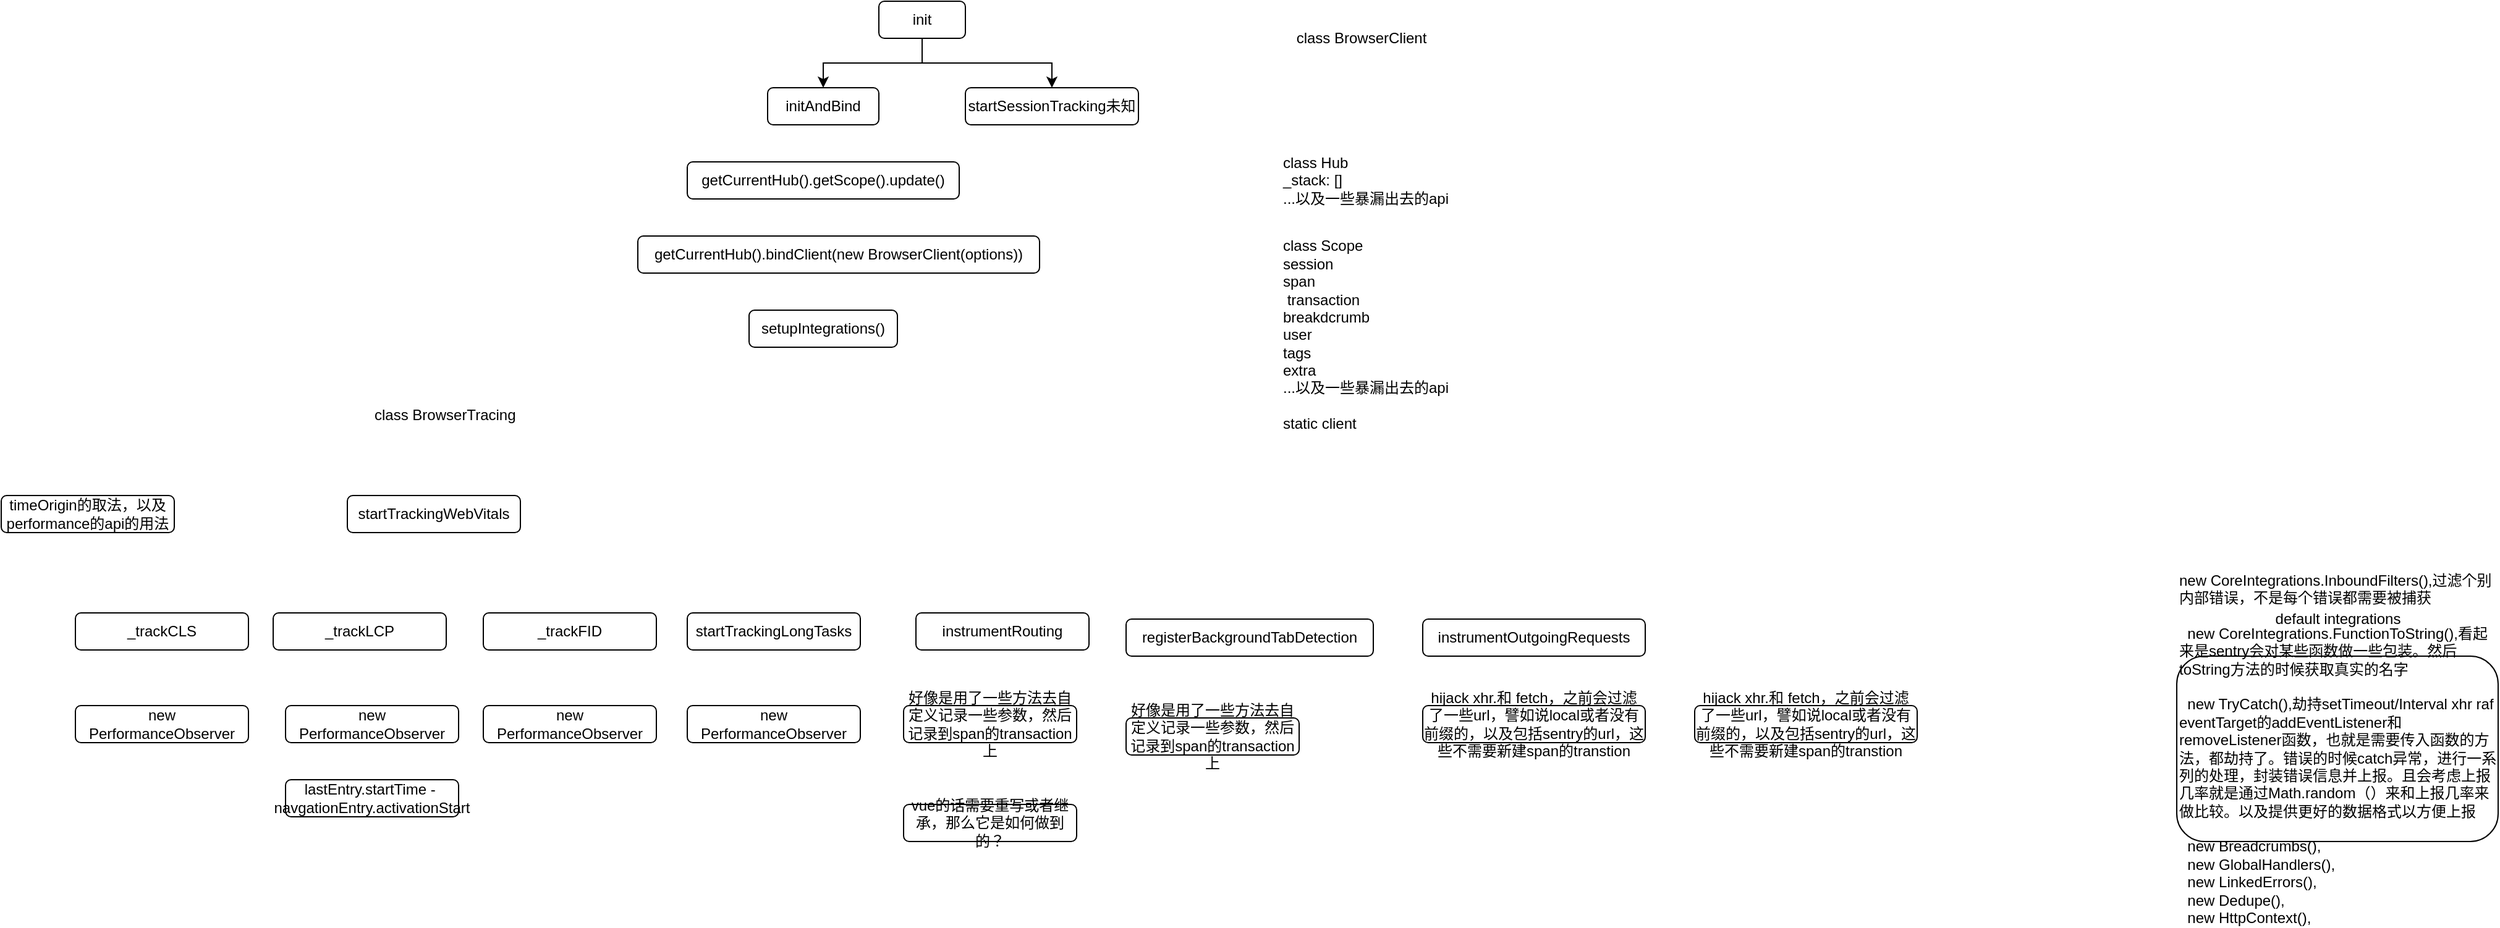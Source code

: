 <mxfile version="20.5.1" type="github">
  <diagram id="S6Es-kQb0I0hB4wbNMsK" name="第 1 页">
    <mxGraphModel dx="1613" dy="625" grid="1" gridSize="10" guides="1" tooltips="1" connect="1" arrows="0" fold="1" page="1" pageScale="1" pageWidth="827" pageHeight="1169" math="0" shadow="0">
      <root>
        <mxCell id="0" />
        <mxCell id="1" parent="0" />
        <mxCell id="4JxSbWImmoZFP9Ur36Un-6" style="edgeStyle=orthogonalEdgeStyle;rounded=0;orthogonalLoop=1;jettySize=auto;html=1;exitX=0.5;exitY=1;exitDx=0;exitDy=0;entryX=0.5;entryY=0;entryDx=0;entryDy=0;" parent="1" source="4JxSbWImmoZFP9Ur36Un-2" target="4JxSbWImmoZFP9Ur36Un-4" edge="1">
          <mxGeometry relative="1" as="geometry" />
        </mxCell>
        <mxCell id="4JxSbWImmoZFP9Ur36Un-7" style="edgeStyle=orthogonalEdgeStyle;rounded=0;orthogonalLoop=1;jettySize=auto;html=1;exitX=0.5;exitY=1;exitDx=0;exitDy=0;entryX=0.5;entryY=0;entryDx=0;entryDy=0;" parent="1" source="4JxSbWImmoZFP9Ur36Un-2" target="4JxSbWImmoZFP9Ur36Un-5" edge="1">
          <mxGeometry relative="1" as="geometry" />
        </mxCell>
        <mxCell id="4JxSbWImmoZFP9Ur36Un-2" value="init" style="rounded=1;whiteSpace=wrap;html=1;" parent="1" vertex="1">
          <mxGeometry x="280" y="60" width="70" height="30" as="geometry" />
        </mxCell>
        <mxCell id="4JxSbWImmoZFP9Ur36Un-4" value="initAndBind" style="rounded=1;whiteSpace=wrap;html=1;" parent="1" vertex="1">
          <mxGeometry x="190" y="130" width="90" height="30" as="geometry" />
        </mxCell>
        <mxCell id="4JxSbWImmoZFP9Ur36Un-5" value="startSessionTracking未知" style="rounded=1;whiteSpace=wrap;html=1;" parent="1" vertex="1">
          <mxGeometry x="350" y="130" width="140" height="30" as="geometry" />
        </mxCell>
        <mxCell id="4JxSbWImmoZFP9Ur36Un-8" value="getCurrentHub().getScope().update()" style="rounded=1;whiteSpace=wrap;html=1;" parent="1" vertex="1">
          <mxGeometry x="125" y="190" width="220" height="30" as="geometry" />
        </mxCell>
        <mxCell id="4JxSbWImmoZFP9Ur36Un-9" value="getCurrentHub().bindClient(new BrowserClient(options))" style="rounded=1;whiteSpace=wrap;html=1;" parent="1" vertex="1">
          <mxGeometry x="85" y="250" width="325" height="30" as="geometry" />
        </mxCell>
        <mxCell id="4JxSbWImmoZFP9Ur36Un-10" value="class BrowserClient" style="text;html=1;align=center;verticalAlign=middle;resizable=0;points=[];autosize=1;strokeColor=none;fillColor=none;" parent="1" vertex="1">
          <mxGeometry x="605" y="75" width="130" height="30" as="geometry" />
        </mxCell>
        <mxCell id="4JxSbWImmoZFP9Ur36Un-11" value="class Hub&lt;br&gt;_stack: []&lt;br&gt;...以及一些暴漏出去的api" style="text;html=1;align=left;verticalAlign=middle;resizable=0;points=[];autosize=1;strokeColor=none;fillColor=none;" parent="1" vertex="1">
          <mxGeometry x="605" y="175" width="160" height="60" as="geometry" />
        </mxCell>
        <mxCell id="4JxSbWImmoZFP9Ur36Un-12" value="class Scope&lt;br&gt;session&lt;br&gt;&lt;div style=&quot;&quot;&gt;span&lt;/div&gt;&lt;div style=&quot;&quot;&gt;&lt;span style=&quot;white-space: pre;&quot;&gt;	&lt;/span&gt;transaction&lt;br&gt;&lt;/div&gt;&lt;div style=&quot;&quot;&gt;breakdcrumb&lt;/div&gt;&lt;div style=&quot;&quot;&gt;user&lt;/div&gt;&lt;div style=&quot;&quot;&gt;tags&lt;/div&gt;&lt;div style=&quot;&quot;&gt;extra&lt;/div&gt;&lt;div style=&quot;&quot;&gt;...以及一些暴漏出去的api&lt;/div&gt;&lt;div style=&quot;&quot;&gt;&lt;br&gt;&lt;/div&gt;&lt;div style=&quot;&quot;&gt;static client&lt;/div&gt;" style="text;html=1;align=left;verticalAlign=middle;resizable=0;points=[];autosize=1;strokeColor=none;fillColor=none;" parent="1" vertex="1">
          <mxGeometry x="605" y="245" width="160" height="170" as="geometry" />
        </mxCell>
        <mxCell id="4JxSbWImmoZFP9Ur36Un-14" value="&lt;span style=&quot;&quot;&gt;setupIntegrations()&lt;/span&gt;" style="rounded=1;whiteSpace=wrap;html=1;" parent="1" vertex="1">
          <mxGeometry x="175" y="310" width="120" height="30" as="geometry" />
        </mxCell>
        <mxCell id="4JxSbWImmoZFP9Ur36Un-15" value="class BrowserTracing" style="text;html=1;align=left;verticalAlign=middle;resizable=0;points=[];autosize=1;strokeColor=none;fillColor=none;" parent="1" vertex="1">
          <mxGeometry x="-130" y="380" width="140" height="30" as="geometry" />
        </mxCell>
        <mxCell id="4JxSbWImmoZFP9Ur36Un-16" value="startTrackingWebVitals" style="rounded=1;whiteSpace=wrap;html=1;" parent="1" vertex="1">
          <mxGeometry x="-150" y="460" width="140" height="30" as="geometry" />
        </mxCell>
        <mxCell id="4JxSbWImmoZFP9Ur36Un-17" value="startTrackingLongTasks" style="rounded=1;whiteSpace=wrap;html=1;" parent="1" vertex="1">
          <mxGeometry x="125" y="555" width="140" height="30" as="geometry" />
        </mxCell>
        <mxCell id="4JxSbWImmoZFP9Ur36Un-18" value="instrumentRouting" style="rounded=1;whiteSpace=wrap;html=1;" parent="1" vertex="1">
          <mxGeometry x="310" y="555" width="140" height="30" as="geometry" />
        </mxCell>
        <mxCell id="4JxSbWImmoZFP9Ur36Un-19" value="registerBackgroundTabDetection" style="rounded=1;whiteSpace=wrap;html=1;" parent="1" vertex="1">
          <mxGeometry x="480" y="560" width="200" height="30" as="geometry" />
        </mxCell>
        <mxCell id="4JxSbWImmoZFP9Ur36Un-20" value="instrumentOutgoingRequests" style="rounded=1;whiteSpace=wrap;html=1;" parent="1" vertex="1">
          <mxGeometry x="720" y="560" width="180" height="30" as="geometry" />
        </mxCell>
        <mxCell id="MK3jpLfj4tk0xaLqlPoM-1" value="_trackCLS" style="rounded=1;whiteSpace=wrap;html=1;" vertex="1" parent="1">
          <mxGeometry x="-370" y="555" width="140" height="30" as="geometry" />
        </mxCell>
        <mxCell id="MK3jpLfj4tk0xaLqlPoM-2" value="_trackLCP" style="rounded=1;whiteSpace=wrap;html=1;" vertex="1" parent="1">
          <mxGeometry x="-210" y="555" width="140" height="30" as="geometry" />
        </mxCell>
        <mxCell id="MK3jpLfj4tk0xaLqlPoM-3" value="_trackFID" style="rounded=1;whiteSpace=wrap;html=1;" vertex="1" parent="1">
          <mxGeometry x="-40" y="555" width="140" height="30" as="geometry" />
        </mxCell>
        <mxCell id="MK3jpLfj4tk0xaLqlPoM-4" value="new PerformanceObserver" style="rounded=1;whiteSpace=wrap;html=1;" vertex="1" parent="1">
          <mxGeometry x="-370" y="630" width="140" height="30" as="geometry" />
        </mxCell>
        <mxCell id="MK3jpLfj4tk0xaLqlPoM-5" value="new PerformanceObserver" style="rounded=1;whiteSpace=wrap;html=1;" vertex="1" parent="1">
          <mxGeometry x="-200" y="630" width="140" height="30" as="geometry" />
        </mxCell>
        <mxCell id="MK3jpLfj4tk0xaLqlPoM-6" value="lastEntry.startTime -&amp;nbsp; navgationEntry.activationStart" style="rounded=1;whiteSpace=wrap;html=1;" vertex="1" parent="1">
          <mxGeometry x="-200" y="690" width="140" height="30" as="geometry" />
        </mxCell>
        <mxCell id="MK3jpLfj4tk0xaLqlPoM-7" value="new PerformanceObserver" style="rounded=1;whiteSpace=wrap;html=1;" vertex="1" parent="1">
          <mxGeometry x="-40" y="630" width="140" height="30" as="geometry" />
        </mxCell>
        <mxCell id="MK3jpLfj4tk0xaLqlPoM-8" value="timeOrigin的取法，以及performance的api的用法" style="rounded=1;whiteSpace=wrap;html=1;" vertex="1" parent="1">
          <mxGeometry x="-430" y="460" width="140" height="30" as="geometry" />
        </mxCell>
        <mxCell id="MK3jpLfj4tk0xaLqlPoM-9" value="new PerformanceObserver" style="rounded=1;whiteSpace=wrap;html=1;" vertex="1" parent="1">
          <mxGeometry x="125" y="630" width="140" height="30" as="geometry" />
        </mxCell>
        <mxCell id="MK3jpLfj4tk0xaLqlPoM-10" value="好像是用了一些方法去自定义记录一些参数，然后记录到span的transaction上" style="rounded=1;whiteSpace=wrap;html=1;" vertex="1" parent="1">
          <mxGeometry x="300" y="630" width="140" height="30" as="geometry" />
        </mxCell>
        <mxCell id="MK3jpLfj4tk0xaLqlPoM-14" value="vue的话需要重写或者继承，那么它是如何做到的？" style="rounded=1;whiteSpace=wrap;html=1;" vertex="1" parent="1">
          <mxGeometry x="300" y="710" width="140" height="30" as="geometry" />
        </mxCell>
        <mxCell id="MK3jpLfj4tk0xaLqlPoM-11" value="好像是用了一些方法去自定义记录一些参数，然后记录到span的transaction上" style="rounded=1;whiteSpace=wrap;html=1;" vertex="1" parent="1">
          <mxGeometry x="480" y="640" width="140" height="30" as="geometry" />
        </mxCell>
        <mxCell id="MK3jpLfj4tk0xaLqlPoM-12" value="hijack xhr.和 fetch，之前会过滤了一些url，譬如说local或者没有前缀的，以及包括sentry的url，这些不需要新建span的transtion" style="rounded=1;whiteSpace=wrap;html=1;" vertex="1" parent="1">
          <mxGeometry x="720" y="630" width="180" height="30" as="geometry" />
        </mxCell>
        <mxCell id="MK3jpLfj4tk0xaLqlPoM-13" value="hijack xhr.和 fetch，之前会过滤了一些url，譬如说local或者没有前缀的，以及包括sentry的url，这些不需要新建span的transtion" style="rounded=1;whiteSpace=wrap;html=1;" vertex="1" parent="1">
          <mxGeometry x="940" y="630" width="180" height="30" as="geometry" />
        </mxCell>
        <mxCell id="MK3jpLfj4tk0xaLqlPoM-15" value="default integrations" style="text;html=1;align=center;verticalAlign=middle;resizable=0;points=[];autosize=1;strokeColor=none;fillColor=none;" vertex="1" parent="1">
          <mxGeometry x="1400" y="545" width="120" height="30" as="geometry" />
        </mxCell>
        <mxCell id="MK3jpLfj4tk0xaLqlPoM-16" value="&lt;div&gt;new CoreIntegrations.InboundFilters(),过滤个别内部错误，不是每个错误都需要被捕获&lt;/div&gt;&lt;div&gt;&lt;br&gt;&lt;/div&gt;&lt;div&gt;&amp;nbsp; new CoreIntegrations.FunctionToString(),看起来是sentry会对某些函数做一些包装。然后&lt;span style=&quot;background-color: initial;&quot;&gt;toString方法的时候获取真实的名字&lt;/span&gt;&lt;/div&gt;&lt;div&gt;&lt;span style=&quot;background-color: initial;&quot;&gt;&lt;br&gt;&lt;/span&gt;&lt;/div&gt;&lt;div&gt;&amp;nbsp; new TryCatch(),劫持setTimeout/Interval xhr raf eventTarget的addEventListener和removeListener函数，也就是需要传入函数的方法，都劫持了。错误的时候catch异常，进行一系列的处理，封装错误信息并上报。且会考虑上报几率就是通过Math.random（）来和上报几率来做比较。以及提供更好的数据格式以方便上报&lt;/div&gt;&lt;div&gt;&lt;br&gt;&lt;/div&gt;&lt;div&gt;&amp;nbsp; new Breadcrumbs(),&lt;/div&gt;&lt;div&gt;&amp;nbsp; new GlobalHandlers(),&lt;/div&gt;&lt;div&gt;&amp;nbsp; new LinkedErrors(),&lt;/div&gt;&lt;div&gt;&amp;nbsp; new Dedupe(),&lt;/div&gt;&lt;div&gt;&amp;nbsp; new HttpContext(),&lt;/div&gt;" style="rounded=1;whiteSpace=wrap;html=1;align=left;" vertex="1" parent="1">
          <mxGeometry x="1330" y="590" width="260" height="150" as="geometry" />
        </mxCell>
      </root>
    </mxGraphModel>
  </diagram>
</mxfile>
